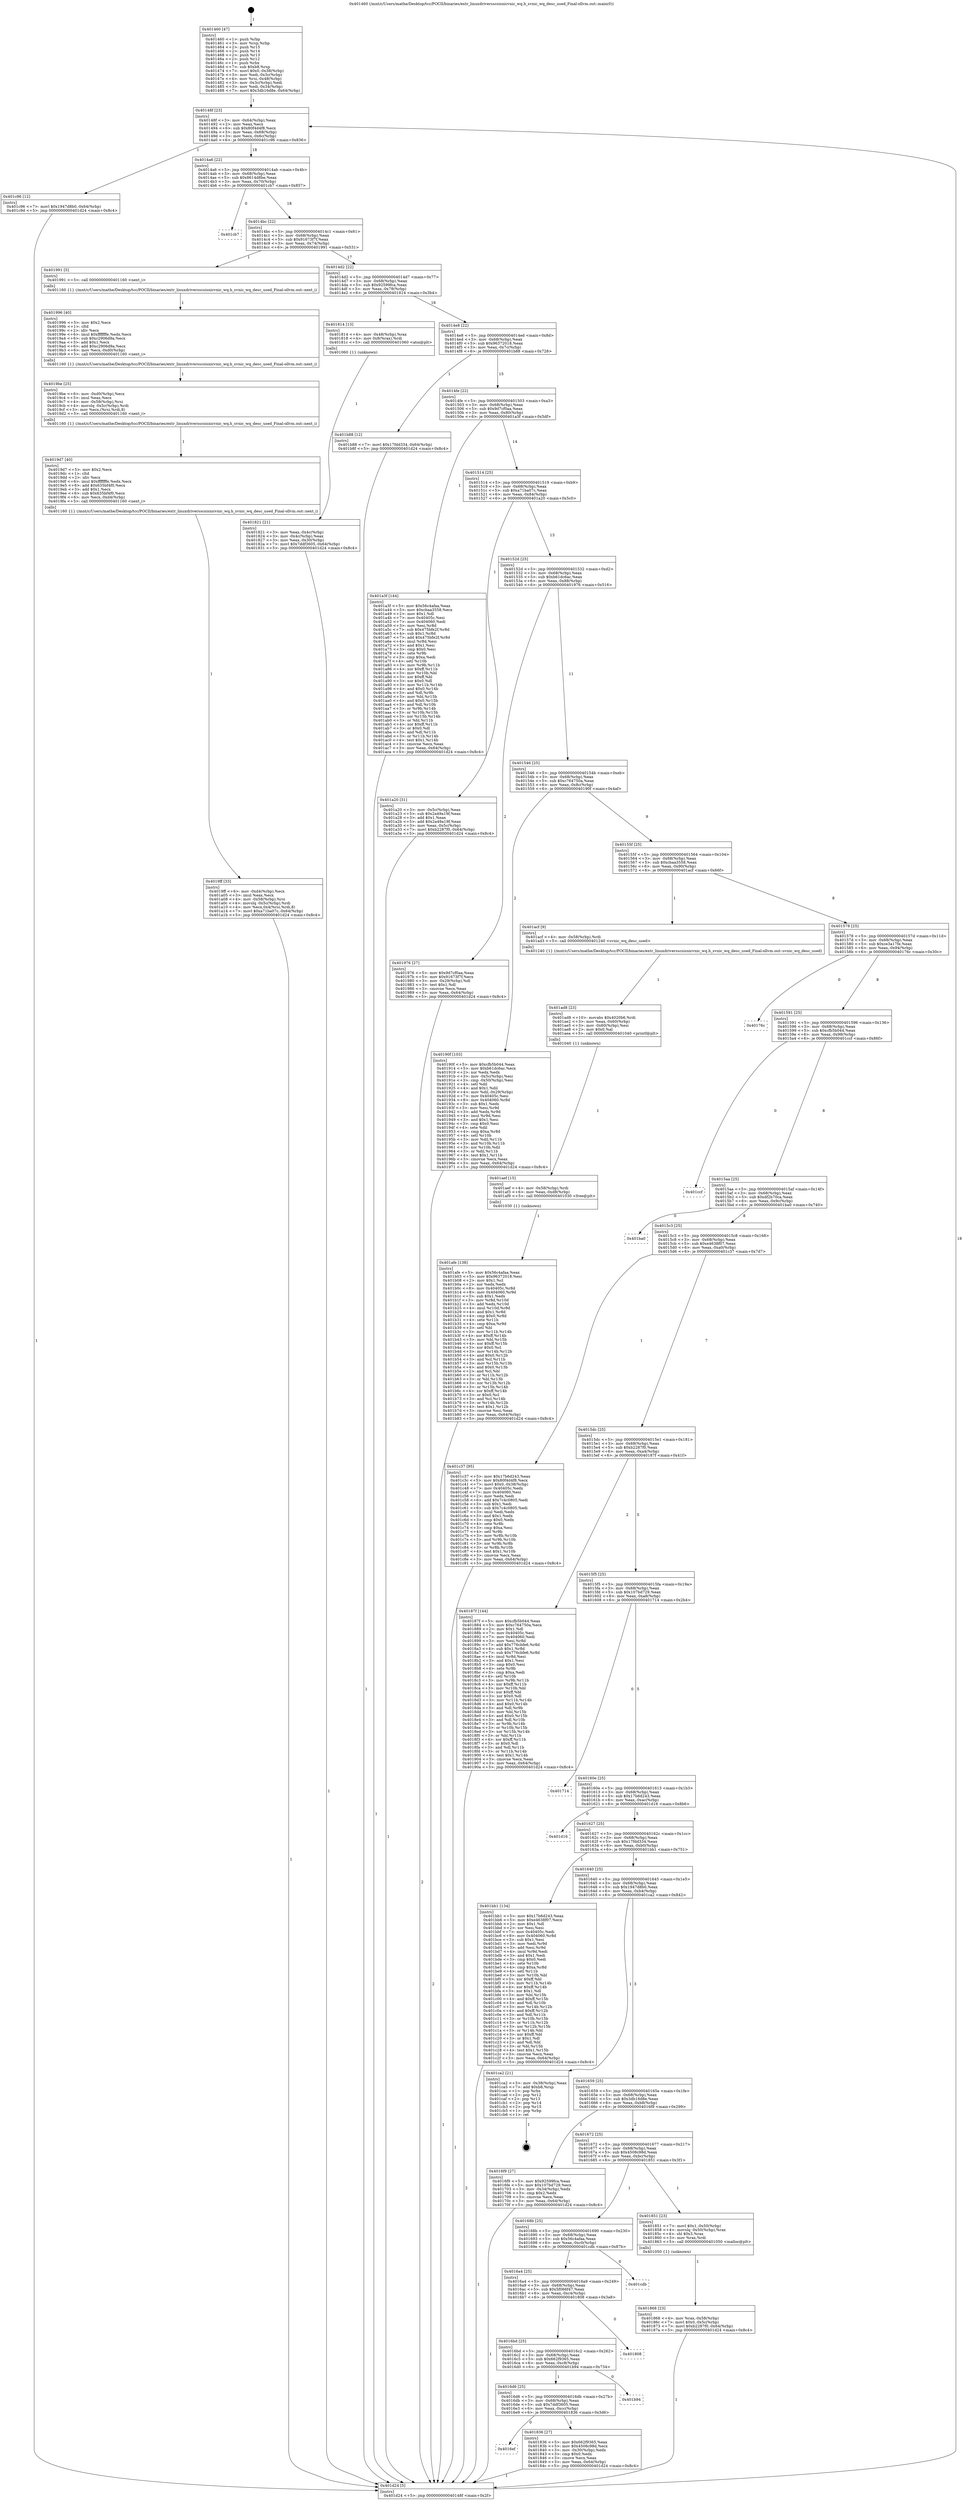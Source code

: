 digraph "0x401460" {
  label = "0x401460 (/mnt/c/Users/mathe/Desktop/tcc/POCII/binaries/extr_linuxdriversscsisnicvnic_wq.h_svnic_wq_desc_used_Final-ollvm.out::main(0))"
  labelloc = "t"
  node[shape=record]

  Entry [label="",width=0.3,height=0.3,shape=circle,fillcolor=black,style=filled]
  "0x40148f" [label="{
     0x40148f [23]\l
     | [instrs]\l
     &nbsp;&nbsp;0x40148f \<+3\>: mov -0x64(%rbp),%eax\l
     &nbsp;&nbsp;0x401492 \<+2\>: mov %eax,%ecx\l
     &nbsp;&nbsp;0x401494 \<+6\>: sub $0x80f4d4f8,%ecx\l
     &nbsp;&nbsp;0x40149a \<+3\>: mov %eax,-0x68(%rbp)\l
     &nbsp;&nbsp;0x40149d \<+3\>: mov %ecx,-0x6c(%rbp)\l
     &nbsp;&nbsp;0x4014a0 \<+6\>: je 0000000000401c96 \<main+0x836\>\l
  }"]
  "0x401c96" [label="{
     0x401c96 [12]\l
     | [instrs]\l
     &nbsp;&nbsp;0x401c96 \<+7\>: movl $0x1947d8b0,-0x64(%rbp)\l
     &nbsp;&nbsp;0x401c9d \<+5\>: jmp 0000000000401d24 \<main+0x8c4\>\l
  }"]
  "0x4014a6" [label="{
     0x4014a6 [22]\l
     | [instrs]\l
     &nbsp;&nbsp;0x4014a6 \<+5\>: jmp 00000000004014ab \<main+0x4b\>\l
     &nbsp;&nbsp;0x4014ab \<+3\>: mov -0x68(%rbp),%eax\l
     &nbsp;&nbsp;0x4014ae \<+5\>: sub $0x8614d8be,%eax\l
     &nbsp;&nbsp;0x4014b3 \<+3\>: mov %eax,-0x70(%rbp)\l
     &nbsp;&nbsp;0x4014b6 \<+6\>: je 0000000000401cb7 \<main+0x857\>\l
  }"]
  Exit [label="",width=0.3,height=0.3,shape=circle,fillcolor=black,style=filled,peripheries=2]
  "0x401cb7" [label="{
     0x401cb7\l
  }", style=dashed]
  "0x4014bc" [label="{
     0x4014bc [22]\l
     | [instrs]\l
     &nbsp;&nbsp;0x4014bc \<+5\>: jmp 00000000004014c1 \<main+0x61\>\l
     &nbsp;&nbsp;0x4014c1 \<+3\>: mov -0x68(%rbp),%eax\l
     &nbsp;&nbsp;0x4014c4 \<+5\>: sub $0x91673f7f,%eax\l
     &nbsp;&nbsp;0x4014c9 \<+3\>: mov %eax,-0x74(%rbp)\l
     &nbsp;&nbsp;0x4014cc \<+6\>: je 0000000000401991 \<main+0x531\>\l
  }"]
  "0x401afe" [label="{
     0x401afe [138]\l
     | [instrs]\l
     &nbsp;&nbsp;0x401afe \<+5\>: mov $0x56c4afaa,%eax\l
     &nbsp;&nbsp;0x401b03 \<+5\>: mov $0x96372018,%esi\l
     &nbsp;&nbsp;0x401b08 \<+2\>: mov $0x1,%cl\l
     &nbsp;&nbsp;0x401b0a \<+2\>: xor %edx,%edx\l
     &nbsp;&nbsp;0x401b0c \<+8\>: mov 0x40405c,%r8d\l
     &nbsp;&nbsp;0x401b14 \<+8\>: mov 0x404060,%r9d\l
     &nbsp;&nbsp;0x401b1c \<+3\>: sub $0x1,%edx\l
     &nbsp;&nbsp;0x401b1f \<+3\>: mov %r8d,%r10d\l
     &nbsp;&nbsp;0x401b22 \<+3\>: add %edx,%r10d\l
     &nbsp;&nbsp;0x401b25 \<+4\>: imul %r10d,%r8d\l
     &nbsp;&nbsp;0x401b29 \<+4\>: and $0x1,%r8d\l
     &nbsp;&nbsp;0x401b2d \<+4\>: cmp $0x0,%r8d\l
     &nbsp;&nbsp;0x401b31 \<+4\>: sete %r11b\l
     &nbsp;&nbsp;0x401b35 \<+4\>: cmp $0xa,%r9d\l
     &nbsp;&nbsp;0x401b39 \<+3\>: setl %bl\l
     &nbsp;&nbsp;0x401b3c \<+3\>: mov %r11b,%r14b\l
     &nbsp;&nbsp;0x401b3f \<+4\>: xor $0xff,%r14b\l
     &nbsp;&nbsp;0x401b43 \<+3\>: mov %bl,%r15b\l
     &nbsp;&nbsp;0x401b46 \<+4\>: xor $0xff,%r15b\l
     &nbsp;&nbsp;0x401b4a \<+3\>: xor $0x0,%cl\l
     &nbsp;&nbsp;0x401b4d \<+3\>: mov %r14b,%r12b\l
     &nbsp;&nbsp;0x401b50 \<+4\>: and $0x0,%r12b\l
     &nbsp;&nbsp;0x401b54 \<+3\>: and %cl,%r11b\l
     &nbsp;&nbsp;0x401b57 \<+3\>: mov %r15b,%r13b\l
     &nbsp;&nbsp;0x401b5a \<+4\>: and $0x0,%r13b\l
     &nbsp;&nbsp;0x401b5e \<+2\>: and %cl,%bl\l
     &nbsp;&nbsp;0x401b60 \<+3\>: or %r11b,%r12b\l
     &nbsp;&nbsp;0x401b63 \<+3\>: or %bl,%r13b\l
     &nbsp;&nbsp;0x401b66 \<+3\>: xor %r13b,%r12b\l
     &nbsp;&nbsp;0x401b69 \<+3\>: or %r15b,%r14b\l
     &nbsp;&nbsp;0x401b6c \<+4\>: xor $0xff,%r14b\l
     &nbsp;&nbsp;0x401b70 \<+3\>: or $0x0,%cl\l
     &nbsp;&nbsp;0x401b73 \<+3\>: and %cl,%r14b\l
     &nbsp;&nbsp;0x401b76 \<+3\>: or %r14b,%r12b\l
     &nbsp;&nbsp;0x401b79 \<+4\>: test $0x1,%r12b\l
     &nbsp;&nbsp;0x401b7d \<+3\>: cmovne %esi,%eax\l
     &nbsp;&nbsp;0x401b80 \<+3\>: mov %eax,-0x64(%rbp)\l
     &nbsp;&nbsp;0x401b83 \<+5\>: jmp 0000000000401d24 \<main+0x8c4\>\l
  }"]
  "0x401991" [label="{
     0x401991 [5]\l
     | [instrs]\l
     &nbsp;&nbsp;0x401991 \<+5\>: call 0000000000401160 \<next_i\>\l
     | [calls]\l
     &nbsp;&nbsp;0x401160 \{1\} (/mnt/c/Users/mathe/Desktop/tcc/POCII/binaries/extr_linuxdriversscsisnicvnic_wq.h_svnic_wq_desc_used_Final-ollvm.out::next_i)\l
  }"]
  "0x4014d2" [label="{
     0x4014d2 [22]\l
     | [instrs]\l
     &nbsp;&nbsp;0x4014d2 \<+5\>: jmp 00000000004014d7 \<main+0x77\>\l
     &nbsp;&nbsp;0x4014d7 \<+3\>: mov -0x68(%rbp),%eax\l
     &nbsp;&nbsp;0x4014da \<+5\>: sub $0x92599fca,%eax\l
     &nbsp;&nbsp;0x4014df \<+3\>: mov %eax,-0x78(%rbp)\l
     &nbsp;&nbsp;0x4014e2 \<+6\>: je 0000000000401814 \<main+0x3b4\>\l
  }"]
  "0x401aef" [label="{
     0x401aef [15]\l
     | [instrs]\l
     &nbsp;&nbsp;0x401aef \<+4\>: mov -0x58(%rbp),%rdi\l
     &nbsp;&nbsp;0x401af3 \<+6\>: mov %eax,-0xd8(%rbp)\l
     &nbsp;&nbsp;0x401af9 \<+5\>: call 0000000000401030 \<free@plt\>\l
     | [calls]\l
     &nbsp;&nbsp;0x401030 \{1\} (unknown)\l
  }"]
  "0x401814" [label="{
     0x401814 [13]\l
     | [instrs]\l
     &nbsp;&nbsp;0x401814 \<+4\>: mov -0x48(%rbp),%rax\l
     &nbsp;&nbsp;0x401818 \<+4\>: mov 0x8(%rax),%rdi\l
     &nbsp;&nbsp;0x40181c \<+5\>: call 0000000000401060 \<atoi@plt\>\l
     | [calls]\l
     &nbsp;&nbsp;0x401060 \{1\} (unknown)\l
  }"]
  "0x4014e8" [label="{
     0x4014e8 [22]\l
     | [instrs]\l
     &nbsp;&nbsp;0x4014e8 \<+5\>: jmp 00000000004014ed \<main+0x8d\>\l
     &nbsp;&nbsp;0x4014ed \<+3\>: mov -0x68(%rbp),%eax\l
     &nbsp;&nbsp;0x4014f0 \<+5\>: sub $0x96372018,%eax\l
     &nbsp;&nbsp;0x4014f5 \<+3\>: mov %eax,-0x7c(%rbp)\l
     &nbsp;&nbsp;0x4014f8 \<+6\>: je 0000000000401b88 \<main+0x728\>\l
  }"]
  "0x401ad8" [label="{
     0x401ad8 [23]\l
     | [instrs]\l
     &nbsp;&nbsp;0x401ad8 \<+10\>: movabs $0x4020b6,%rdi\l
     &nbsp;&nbsp;0x401ae2 \<+3\>: mov %eax,-0x60(%rbp)\l
     &nbsp;&nbsp;0x401ae5 \<+3\>: mov -0x60(%rbp),%esi\l
     &nbsp;&nbsp;0x401ae8 \<+2\>: mov $0x0,%al\l
     &nbsp;&nbsp;0x401aea \<+5\>: call 0000000000401040 \<printf@plt\>\l
     | [calls]\l
     &nbsp;&nbsp;0x401040 \{1\} (unknown)\l
  }"]
  "0x401b88" [label="{
     0x401b88 [12]\l
     | [instrs]\l
     &nbsp;&nbsp;0x401b88 \<+7\>: movl $0x17fdd334,-0x64(%rbp)\l
     &nbsp;&nbsp;0x401b8f \<+5\>: jmp 0000000000401d24 \<main+0x8c4\>\l
  }"]
  "0x4014fe" [label="{
     0x4014fe [22]\l
     | [instrs]\l
     &nbsp;&nbsp;0x4014fe \<+5\>: jmp 0000000000401503 \<main+0xa3\>\l
     &nbsp;&nbsp;0x401503 \<+3\>: mov -0x68(%rbp),%eax\l
     &nbsp;&nbsp;0x401506 \<+5\>: sub $0x9d7cf0aa,%eax\l
     &nbsp;&nbsp;0x40150b \<+3\>: mov %eax,-0x80(%rbp)\l
     &nbsp;&nbsp;0x40150e \<+6\>: je 0000000000401a3f \<main+0x5df\>\l
  }"]
  "0x4019ff" [label="{
     0x4019ff [33]\l
     | [instrs]\l
     &nbsp;&nbsp;0x4019ff \<+6\>: mov -0xd4(%rbp),%ecx\l
     &nbsp;&nbsp;0x401a05 \<+3\>: imul %eax,%ecx\l
     &nbsp;&nbsp;0x401a08 \<+4\>: mov -0x58(%rbp),%rsi\l
     &nbsp;&nbsp;0x401a0c \<+4\>: movslq -0x5c(%rbp),%rdi\l
     &nbsp;&nbsp;0x401a10 \<+4\>: mov %ecx,0x4(%rsi,%rdi,8)\l
     &nbsp;&nbsp;0x401a14 \<+7\>: movl $0xa71ba07c,-0x64(%rbp)\l
     &nbsp;&nbsp;0x401a1b \<+5\>: jmp 0000000000401d24 \<main+0x8c4\>\l
  }"]
  "0x401a3f" [label="{
     0x401a3f [144]\l
     | [instrs]\l
     &nbsp;&nbsp;0x401a3f \<+5\>: mov $0x56c4afaa,%eax\l
     &nbsp;&nbsp;0x401a44 \<+5\>: mov $0xcbaa3558,%ecx\l
     &nbsp;&nbsp;0x401a49 \<+2\>: mov $0x1,%dl\l
     &nbsp;&nbsp;0x401a4b \<+7\>: mov 0x40405c,%esi\l
     &nbsp;&nbsp;0x401a52 \<+7\>: mov 0x404060,%edi\l
     &nbsp;&nbsp;0x401a59 \<+3\>: mov %esi,%r8d\l
     &nbsp;&nbsp;0x401a5c \<+7\>: sub $0x475bfe2f,%r8d\l
     &nbsp;&nbsp;0x401a63 \<+4\>: sub $0x1,%r8d\l
     &nbsp;&nbsp;0x401a67 \<+7\>: add $0x475bfe2f,%r8d\l
     &nbsp;&nbsp;0x401a6e \<+4\>: imul %r8d,%esi\l
     &nbsp;&nbsp;0x401a72 \<+3\>: and $0x1,%esi\l
     &nbsp;&nbsp;0x401a75 \<+3\>: cmp $0x0,%esi\l
     &nbsp;&nbsp;0x401a78 \<+4\>: sete %r9b\l
     &nbsp;&nbsp;0x401a7c \<+3\>: cmp $0xa,%edi\l
     &nbsp;&nbsp;0x401a7f \<+4\>: setl %r10b\l
     &nbsp;&nbsp;0x401a83 \<+3\>: mov %r9b,%r11b\l
     &nbsp;&nbsp;0x401a86 \<+4\>: xor $0xff,%r11b\l
     &nbsp;&nbsp;0x401a8a \<+3\>: mov %r10b,%bl\l
     &nbsp;&nbsp;0x401a8d \<+3\>: xor $0xff,%bl\l
     &nbsp;&nbsp;0x401a90 \<+3\>: xor $0x0,%dl\l
     &nbsp;&nbsp;0x401a93 \<+3\>: mov %r11b,%r14b\l
     &nbsp;&nbsp;0x401a96 \<+4\>: and $0x0,%r14b\l
     &nbsp;&nbsp;0x401a9a \<+3\>: and %dl,%r9b\l
     &nbsp;&nbsp;0x401a9d \<+3\>: mov %bl,%r15b\l
     &nbsp;&nbsp;0x401aa0 \<+4\>: and $0x0,%r15b\l
     &nbsp;&nbsp;0x401aa4 \<+3\>: and %dl,%r10b\l
     &nbsp;&nbsp;0x401aa7 \<+3\>: or %r9b,%r14b\l
     &nbsp;&nbsp;0x401aaa \<+3\>: or %r10b,%r15b\l
     &nbsp;&nbsp;0x401aad \<+3\>: xor %r15b,%r14b\l
     &nbsp;&nbsp;0x401ab0 \<+3\>: or %bl,%r11b\l
     &nbsp;&nbsp;0x401ab3 \<+4\>: xor $0xff,%r11b\l
     &nbsp;&nbsp;0x401ab7 \<+3\>: or $0x0,%dl\l
     &nbsp;&nbsp;0x401aba \<+3\>: and %dl,%r11b\l
     &nbsp;&nbsp;0x401abd \<+3\>: or %r11b,%r14b\l
     &nbsp;&nbsp;0x401ac0 \<+4\>: test $0x1,%r14b\l
     &nbsp;&nbsp;0x401ac4 \<+3\>: cmovne %ecx,%eax\l
     &nbsp;&nbsp;0x401ac7 \<+3\>: mov %eax,-0x64(%rbp)\l
     &nbsp;&nbsp;0x401aca \<+5\>: jmp 0000000000401d24 \<main+0x8c4\>\l
  }"]
  "0x401514" [label="{
     0x401514 [25]\l
     | [instrs]\l
     &nbsp;&nbsp;0x401514 \<+5\>: jmp 0000000000401519 \<main+0xb9\>\l
     &nbsp;&nbsp;0x401519 \<+3\>: mov -0x68(%rbp),%eax\l
     &nbsp;&nbsp;0x40151c \<+5\>: sub $0xa71ba07c,%eax\l
     &nbsp;&nbsp;0x401521 \<+6\>: mov %eax,-0x84(%rbp)\l
     &nbsp;&nbsp;0x401527 \<+6\>: je 0000000000401a20 \<main+0x5c0\>\l
  }"]
  "0x4019d7" [label="{
     0x4019d7 [40]\l
     | [instrs]\l
     &nbsp;&nbsp;0x4019d7 \<+5\>: mov $0x2,%ecx\l
     &nbsp;&nbsp;0x4019dc \<+1\>: cltd\l
     &nbsp;&nbsp;0x4019dd \<+2\>: idiv %ecx\l
     &nbsp;&nbsp;0x4019df \<+6\>: imul $0xfffffffe,%edx,%ecx\l
     &nbsp;&nbsp;0x4019e5 \<+6\>: add $0x635bf4f0,%ecx\l
     &nbsp;&nbsp;0x4019eb \<+3\>: add $0x1,%ecx\l
     &nbsp;&nbsp;0x4019ee \<+6\>: sub $0x635bf4f0,%ecx\l
     &nbsp;&nbsp;0x4019f4 \<+6\>: mov %ecx,-0xd4(%rbp)\l
     &nbsp;&nbsp;0x4019fa \<+5\>: call 0000000000401160 \<next_i\>\l
     | [calls]\l
     &nbsp;&nbsp;0x401160 \{1\} (/mnt/c/Users/mathe/Desktop/tcc/POCII/binaries/extr_linuxdriversscsisnicvnic_wq.h_svnic_wq_desc_used_Final-ollvm.out::next_i)\l
  }"]
  "0x401a20" [label="{
     0x401a20 [31]\l
     | [instrs]\l
     &nbsp;&nbsp;0x401a20 \<+3\>: mov -0x5c(%rbp),%eax\l
     &nbsp;&nbsp;0x401a23 \<+5\>: sub $0x2a49a19f,%eax\l
     &nbsp;&nbsp;0x401a28 \<+3\>: add $0x1,%eax\l
     &nbsp;&nbsp;0x401a2b \<+5\>: add $0x2a49a19f,%eax\l
     &nbsp;&nbsp;0x401a30 \<+3\>: mov %eax,-0x5c(%rbp)\l
     &nbsp;&nbsp;0x401a33 \<+7\>: movl $0xb2287f0,-0x64(%rbp)\l
     &nbsp;&nbsp;0x401a3a \<+5\>: jmp 0000000000401d24 \<main+0x8c4\>\l
  }"]
  "0x40152d" [label="{
     0x40152d [25]\l
     | [instrs]\l
     &nbsp;&nbsp;0x40152d \<+5\>: jmp 0000000000401532 \<main+0xd2\>\l
     &nbsp;&nbsp;0x401532 \<+3\>: mov -0x68(%rbp),%eax\l
     &nbsp;&nbsp;0x401535 \<+5\>: sub $0xb61dc6ac,%eax\l
     &nbsp;&nbsp;0x40153a \<+6\>: mov %eax,-0x88(%rbp)\l
     &nbsp;&nbsp;0x401540 \<+6\>: je 0000000000401976 \<main+0x516\>\l
  }"]
  "0x4019be" [label="{
     0x4019be [25]\l
     | [instrs]\l
     &nbsp;&nbsp;0x4019be \<+6\>: mov -0xd0(%rbp),%ecx\l
     &nbsp;&nbsp;0x4019c4 \<+3\>: imul %eax,%ecx\l
     &nbsp;&nbsp;0x4019c7 \<+4\>: mov -0x58(%rbp),%rsi\l
     &nbsp;&nbsp;0x4019cb \<+4\>: movslq -0x5c(%rbp),%rdi\l
     &nbsp;&nbsp;0x4019cf \<+3\>: mov %ecx,(%rsi,%rdi,8)\l
     &nbsp;&nbsp;0x4019d2 \<+5\>: call 0000000000401160 \<next_i\>\l
     | [calls]\l
     &nbsp;&nbsp;0x401160 \{1\} (/mnt/c/Users/mathe/Desktop/tcc/POCII/binaries/extr_linuxdriversscsisnicvnic_wq.h_svnic_wq_desc_used_Final-ollvm.out::next_i)\l
  }"]
  "0x401976" [label="{
     0x401976 [27]\l
     | [instrs]\l
     &nbsp;&nbsp;0x401976 \<+5\>: mov $0x9d7cf0aa,%eax\l
     &nbsp;&nbsp;0x40197b \<+5\>: mov $0x91673f7f,%ecx\l
     &nbsp;&nbsp;0x401980 \<+3\>: mov -0x29(%rbp),%dl\l
     &nbsp;&nbsp;0x401983 \<+3\>: test $0x1,%dl\l
     &nbsp;&nbsp;0x401986 \<+3\>: cmovne %ecx,%eax\l
     &nbsp;&nbsp;0x401989 \<+3\>: mov %eax,-0x64(%rbp)\l
     &nbsp;&nbsp;0x40198c \<+5\>: jmp 0000000000401d24 \<main+0x8c4\>\l
  }"]
  "0x401546" [label="{
     0x401546 [25]\l
     | [instrs]\l
     &nbsp;&nbsp;0x401546 \<+5\>: jmp 000000000040154b \<main+0xeb\>\l
     &nbsp;&nbsp;0x40154b \<+3\>: mov -0x68(%rbp),%eax\l
     &nbsp;&nbsp;0x40154e \<+5\>: sub $0xc764750a,%eax\l
     &nbsp;&nbsp;0x401553 \<+6\>: mov %eax,-0x8c(%rbp)\l
     &nbsp;&nbsp;0x401559 \<+6\>: je 000000000040190f \<main+0x4af\>\l
  }"]
  "0x401996" [label="{
     0x401996 [40]\l
     | [instrs]\l
     &nbsp;&nbsp;0x401996 \<+5\>: mov $0x2,%ecx\l
     &nbsp;&nbsp;0x40199b \<+1\>: cltd\l
     &nbsp;&nbsp;0x40199c \<+2\>: idiv %ecx\l
     &nbsp;&nbsp;0x40199e \<+6\>: imul $0xfffffffe,%edx,%ecx\l
     &nbsp;&nbsp;0x4019a4 \<+6\>: sub $0xc2906d9a,%ecx\l
     &nbsp;&nbsp;0x4019aa \<+3\>: add $0x1,%ecx\l
     &nbsp;&nbsp;0x4019ad \<+6\>: add $0xc2906d9a,%ecx\l
     &nbsp;&nbsp;0x4019b3 \<+6\>: mov %ecx,-0xd0(%rbp)\l
     &nbsp;&nbsp;0x4019b9 \<+5\>: call 0000000000401160 \<next_i\>\l
     | [calls]\l
     &nbsp;&nbsp;0x401160 \{1\} (/mnt/c/Users/mathe/Desktop/tcc/POCII/binaries/extr_linuxdriversscsisnicvnic_wq.h_svnic_wq_desc_used_Final-ollvm.out::next_i)\l
  }"]
  "0x40190f" [label="{
     0x40190f [103]\l
     | [instrs]\l
     &nbsp;&nbsp;0x40190f \<+5\>: mov $0xcfb5b044,%eax\l
     &nbsp;&nbsp;0x401914 \<+5\>: mov $0xb61dc6ac,%ecx\l
     &nbsp;&nbsp;0x401919 \<+2\>: xor %edx,%edx\l
     &nbsp;&nbsp;0x40191b \<+3\>: mov -0x5c(%rbp),%esi\l
     &nbsp;&nbsp;0x40191e \<+3\>: cmp -0x50(%rbp),%esi\l
     &nbsp;&nbsp;0x401921 \<+4\>: setl %dil\l
     &nbsp;&nbsp;0x401925 \<+4\>: and $0x1,%dil\l
     &nbsp;&nbsp;0x401929 \<+4\>: mov %dil,-0x29(%rbp)\l
     &nbsp;&nbsp;0x40192d \<+7\>: mov 0x40405c,%esi\l
     &nbsp;&nbsp;0x401934 \<+8\>: mov 0x404060,%r8d\l
     &nbsp;&nbsp;0x40193c \<+3\>: sub $0x1,%edx\l
     &nbsp;&nbsp;0x40193f \<+3\>: mov %esi,%r9d\l
     &nbsp;&nbsp;0x401942 \<+3\>: add %edx,%r9d\l
     &nbsp;&nbsp;0x401945 \<+4\>: imul %r9d,%esi\l
     &nbsp;&nbsp;0x401949 \<+3\>: and $0x1,%esi\l
     &nbsp;&nbsp;0x40194c \<+3\>: cmp $0x0,%esi\l
     &nbsp;&nbsp;0x40194f \<+4\>: sete %dil\l
     &nbsp;&nbsp;0x401953 \<+4\>: cmp $0xa,%r8d\l
     &nbsp;&nbsp;0x401957 \<+4\>: setl %r10b\l
     &nbsp;&nbsp;0x40195b \<+3\>: mov %dil,%r11b\l
     &nbsp;&nbsp;0x40195e \<+3\>: and %r10b,%r11b\l
     &nbsp;&nbsp;0x401961 \<+3\>: xor %r10b,%dil\l
     &nbsp;&nbsp;0x401964 \<+3\>: or %dil,%r11b\l
     &nbsp;&nbsp;0x401967 \<+4\>: test $0x1,%r11b\l
     &nbsp;&nbsp;0x40196b \<+3\>: cmovne %ecx,%eax\l
     &nbsp;&nbsp;0x40196e \<+3\>: mov %eax,-0x64(%rbp)\l
     &nbsp;&nbsp;0x401971 \<+5\>: jmp 0000000000401d24 \<main+0x8c4\>\l
  }"]
  "0x40155f" [label="{
     0x40155f [25]\l
     | [instrs]\l
     &nbsp;&nbsp;0x40155f \<+5\>: jmp 0000000000401564 \<main+0x104\>\l
     &nbsp;&nbsp;0x401564 \<+3\>: mov -0x68(%rbp),%eax\l
     &nbsp;&nbsp;0x401567 \<+5\>: sub $0xcbaa3558,%eax\l
     &nbsp;&nbsp;0x40156c \<+6\>: mov %eax,-0x90(%rbp)\l
     &nbsp;&nbsp;0x401572 \<+6\>: je 0000000000401acf \<main+0x66f\>\l
  }"]
  "0x401868" [label="{
     0x401868 [23]\l
     | [instrs]\l
     &nbsp;&nbsp;0x401868 \<+4\>: mov %rax,-0x58(%rbp)\l
     &nbsp;&nbsp;0x40186c \<+7\>: movl $0x0,-0x5c(%rbp)\l
     &nbsp;&nbsp;0x401873 \<+7\>: movl $0xb2287f0,-0x64(%rbp)\l
     &nbsp;&nbsp;0x40187a \<+5\>: jmp 0000000000401d24 \<main+0x8c4\>\l
  }"]
  "0x401acf" [label="{
     0x401acf [9]\l
     | [instrs]\l
     &nbsp;&nbsp;0x401acf \<+4\>: mov -0x58(%rbp),%rdi\l
     &nbsp;&nbsp;0x401ad3 \<+5\>: call 0000000000401240 \<svnic_wq_desc_used\>\l
     | [calls]\l
     &nbsp;&nbsp;0x401240 \{1\} (/mnt/c/Users/mathe/Desktop/tcc/POCII/binaries/extr_linuxdriversscsisnicvnic_wq.h_svnic_wq_desc_used_Final-ollvm.out::svnic_wq_desc_used)\l
  }"]
  "0x401578" [label="{
     0x401578 [25]\l
     | [instrs]\l
     &nbsp;&nbsp;0x401578 \<+5\>: jmp 000000000040157d \<main+0x11d\>\l
     &nbsp;&nbsp;0x40157d \<+3\>: mov -0x68(%rbp),%eax\l
     &nbsp;&nbsp;0x401580 \<+5\>: sub $0xce3a17fe,%eax\l
     &nbsp;&nbsp;0x401585 \<+6\>: mov %eax,-0x94(%rbp)\l
     &nbsp;&nbsp;0x40158b \<+6\>: je 000000000040176c \<main+0x30c\>\l
  }"]
  "0x4016ef" [label="{
     0x4016ef\l
  }", style=dashed]
  "0x40176c" [label="{
     0x40176c\l
  }", style=dashed]
  "0x401591" [label="{
     0x401591 [25]\l
     | [instrs]\l
     &nbsp;&nbsp;0x401591 \<+5\>: jmp 0000000000401596 \<main+0x136\>\l
     &nbsp;&nbsp;0x401596 \<+3\>: mov -0x68(%rbp),%eax\l
     &nbsp;&nbsp;0x401599 \<+5\>: sub $0xcfb5b044,%eax\l
     &nbsp;&nbsp;0x40159e \<+6\>: mov %eax,-0x98(%rbp)\l
     &nbsp;&nbsp;0x4015a4 \<+6\>: je 0000000000401ccf \<main+0x86f\>\l
  }"]
  "0x401836" [label="{
     0x401836 [27]\l
     | [instrs]\l
     &nbsp;&nbsp;0x401836 \<+5\>: mov $0x662f9365,%eax\l
     &nbsp;&nbsp;0x40183b \<+5\>: mov $0x4508c98d,%ecx\l
     &nbsp;&nbsp;0x401840 \<+3\>: mov -0x30(%rbp),%edx\l
     &nbsp;&nbsp;0x401843 \<+3\>: cmp $0x0,%edx\l
     &nbsp;&nbsp;0x401846 \<+3\>: cmove %ecx,%eax\l
     &nbsp;&nbsp;0x401849 \<+3\>: mov %eax,-0x64(%rbp)\l
     &nbsp;&nbsp;0x40184c \<+5\>: jmp 0000000000401d24 \<main+0x8c4\>\l
  }"]
  "0x401ccf" [label="{
     0x401ccf\l
  }", style=dashed]
  "0x4015aa" [label="{
     0x4015aa [25]\l
     | [instrs]\l
     &nbsp;&nbsp;0x4015aa \<+5\>: jmp 00000000004015af \<main+0x14f\>\l
     &nbsp;&nbsp;0x4015af \<+3\>: mov -0x68(%rbp),%eax\l
     &nbsp;&nbsp;0x4015b2 \<+5\>: sub $0xdf2b70ca,%eax\l
     &nbsp;&nbsp;0x4015b7 \<+6\>: mov %eax,-0x9c(%rbp)\l
     &nbsp;&nbsp;0x4015bd \<+6\>: je 0000000000401ba0 \<main+0x740\>\l
  }"]
  "0x4016d6" [label="{
     0x4016d6 [25]\l
     | [instrs]\l
     &nbsp;&nbsp;0x4016d6 \<+5\>: jmp 00000000004016db \<main+0x27b\>\l
     &nbsp;&nbsp;0x4016db \<+3\>: mov -0x68(%rbp),%eax\l
     &nbsp;&nbsp;0x4016de \<+5\>: sub $0x7ddf3605,%eax\l
     &nbsp;&nbsp;0x4016e3 \<+6\>: mov %eax,-0xcc(%rbp)\l
     &nbsp;&nbsp;0x4016e9 \<+6\>: je 0000000000401836 \<main+0x3d6\>\l
  }"]
  "0x401ba0" [label="{
     0x401ba0\l
  }", style=dashed]
  "0x4015c3" [label="{
     0x4015c3 [25]\l
     | [instrs]\l
     &nbsp;&nbsp;0x4015c3 \<+5\>: jmp 00000000004015c8 \<main+0x168\>\l
     &nbsp;&nbsp;0x4015c8 \<+3\>: mov -0x68(%rbp),%eax\l
     &nbsp;&nbsp;0x4015cb \<+5\>: sub $0xe4638f07,%eax\l
     &nbsp;&nbsp;0x4015d0 \<+6\>: mov %eax,-0xa0(%rbp)\l
     &nbsp;&nbsp;0x4015d6 \<+6\>: je 0000000000401c37 \<main+0x7d7\>\l
  }"]
  "0x401b94" [label="{
     0x401b94\l
  }", style=dashed]
  "0x401c37" [label="{
     0x401c37 [95]\l
     | [instrs]\l
     &nbsp;&nbsp;0x401c37 \<+5\>: mov $0x17b6d243,%eax\l
     &nbsp;&nbsp;0x401c3c \<+5\>: mov $0x80f4d4f8,%ecx\l
     &nbsp;&nbsp;0x401c41 \<+7\>: movl $0x0,-0x38(%rbp)\l
     &nbsp;&nbsp;0x401c48 \<+7\>: mov 0x40405c,%edx\l
     &nbsp;&nbsp;0x401c4f \<+7\>: mov 0x404060,%esi\l
     &nbsp;&nbsp;0x401c56 \<+2\>: mov %edx,%edi\l
     &nbsp;&nbsp;0x401c58 \<+6\>: add $0x7c4c0805,%edi\l
     &nbsp;&nbsp;0x401c5e \<+3\>: sub $0x1,%edi\l
     &nbsp;&nbsp;0x401c61 \<+6\>: sub $0x7c4c0805,%edi\l
     &nbsp;&nbsp;0x401c67 \<+3\>: imul %edi,%edx\l
     &nbsp;&nbsp;0x401c6a \<+3\>: and $0x1,%edx\l
     &nbsp;&nbsp;0x401c6d \<+3\>: cmp $0x0,%edx\l
     &nbsp;&nbsp;0x401c70 \<+4\>: sete %r8b\l
     &nbsp;&nbsp;0x401c74 \<+3\>: cmp $0xa,%esi\l
     &nbsp;&nbsp;0x401c77 \<+4\>: setl %r9b\l
     &nbsp;&nbsp;0x401c7b \<+3\>: mov %r8b,%r10b\l
     &nbsp;&nbsp;0x401c7e \<+3\>: and %r9b,%r10b\l
     &nbsp;&nbsp;0x401c81 \<+3\>: xor %r9b,%r8b\l
     &nbsp;&nbsp;0x401c84 \<+3\>: or %r8b,%r10b\l
     &nbsp;&nbsp;0x401c87 \<+4\>: test $0x1,%r10b\l
     &nbsp;&nbsp;0x401c8b \<+3\>: cmovne %ecx,%eax\l
     &nbsp;&nbsp;0x401c8e \<+3\>: mov %eax,-0x64(%rbp)\l
     &nbsp;&nbsp;0x401c91 \<+5\>: jmp 0000000000401d24 \<main+0x8c4\>\l
  }"]
  "0x4015dc" [label="{
     0x4015dc [25]\l
     | [instrs]\l
     &nbsp;&nbsp;0x4015dc \<+5\>: jmp 00000000004015e1 \<main+0x181\>\l
     &nbsp;&nbsp;0x4015e1 \<+3\>: mov -0x68(%rbp),%eax\l
     &nbsp;&nbsp;0x4015e4 \<+5\>: sub $0xb2287f0,%eax\l
     &nbsp;&nbsp;0x4015e9 \<+6\>: mov %eax,-0xa4(%rbp)\l
     &nbsp;&nbsp;0x4015ef \<+6\>: je 000000000040187f \<main+0x41f\>\l
  }"]
  "0x4016bd" [label="{
     0x4016bd [25]\l
     | [instrs]\l
     &nbsp;&nbsp;0x4016bd \<+5\>: jmp 00000000004016c2 \<main+0x262\>\l
     &nbsp;&nbsp;0x4016c2 \<+3\>: mov -0x68(%rbp),%eax\l
     &nbsp;&nbsp;0x4016c5 \<+5\>: sub $0x662f9365,%eax\l
     &nbsp;&nbsp;0x4016ca \<+6\>: mov %eax,-0xc8(%rbp)\l
     &nbsp;&nbsp;0x4016d0 \<+6\>: je 0000000000401b94 \<main+0x734\>\l
  }"]
  "0x40187f" [label="{
     0x40187f [144]\l
     | [instrs]\l
     &nbsp;&nbsp;0x40187f \<+5\>: mov $0xcfb5b044,%eax\l
     &nbsp;&nbsp;0x401884 \<+5\>: mov $0xc764750a,%ecx\l
     &nbsp;&nbsp;0x401889 \<+2\>: mov $0x1,%dl\l
     &nbsp;&nbsp;0x40188b \<+7\>: mov 0x40405c,%esi\l
     &nbsp;&nbsp;0x401892 \<+7\>: mov 0x404060,%edi\l
     &nbsp;&nbsp;0x401899 \<+3\>: mov %esi,%r8d\l
     &nbsp;&nbsp;0x40189c \<+7\>: add $0x776cbfe6,%r8d\l
     &nbsp;&nbsp;0x4018a3 \<+4\>: sub $0x1,%r8d\l
     &nbsp;&nbsp;0x4018a7 \<+7\>: sub $0x776cbfe6,%r8d\l
     &nbsp;&nbsp;0x4018ae \<+4\>: imul %r8d,%esi\l
     &nbsp;&nbsp;0x4018b2 \<+3\>: and $0x1,%esi\l
     &nbsp;&nbsp;0x4018b5 \<+3\>: cmp $0x0,%esi\l
     &nbsp;&nbsp;0x4018b8 \<+4\>: sete %r9b\l
     &nbsp;&nbsp;0x4018bc \<+3\>: cmp $0xa,%edi\l
     &nbsp;&nbsp;0x4018bf \<+4\>: setl %r10b\l
     &nbsp;&nbsp;0x4018c3 \<+3\>: mov %r9b,%r11b\l
     &nbsp;&nbsp;0x4018c6 \<+4\>: xor $0xff,%r11b\l
     &nbsp;&nbsp;0x4018ca \<+3\>: mov %r10b,%bl\l
     &nbsp;&nbsp;0x4018cd \<+3\>: xor $0xff,%bl\l
     &nbsp;&nbsp;0x4018d0 \<+3\>: xor $0x0,%dl\l
     &nbsp;&nbsp;0x4018d3 \<+3\>: mov %r11b,%r14b\l
     &nbsp;&nbsp;0x4018d6 \<+4\>: and $0x0,%r14b\l
     &nbsp;&nbsp;0x4018da \<+3\>: and %dl,%r9b\l
     &nbsp;&nbsp;0x4018dd \<+3\>: mov %bl,%r15b\l
     &nbsp;&nbsp;0x4018e0 \<+4\>: and $0x0,%r15b\l
     &nbsp;&nbsp;0x4018e4 \<+3\>: and %dl,%r10b\l
     &nbsp;&nbsp;0x4018e7 \<+3\>: or %r9b,%r14b\l
     &nbsp;&nbsp;0x4018ea \<+3\>: or %r10b,%r15b\l
     &nbsp;&nbsp;0x4018ed \<+3\>: xor %r15b,%r14b\l
     &nbsp;&nbsp;0x4018f0 \<+3\>: or %bl,%r11b\l
     &nbsp;&nbsp;0x4018f3 \<+4\>: xor $0xff,%r11b\l
     &nbsp;&nbsp;0x4018f7 \<+3\>: or $0x0,%dl\l
     &nbsp;&nbsp;0x4018fa \<+3\>: and %dl,%r11b\l
     &nbsp;&nbsp;0x4018fd \<+3\>: or %r11b,%r14b\l
     &nbsp;&nbsp;0x401900 \<+4\>: test $0x1,%r14b\l
     &nbsp;&nbsp;0x401904 \<+3\>: cmovne %ecx,%eax\l
     &nbsp;&nbsp;0x401907 \<+3\>: mov %eax,-0x64(%rbp)\l
     &nbsp;&nbsp;0x40190a \<+5\>: jmp 0000000000401d24 \<main+0x8c4\>\l
  }"]
  "0x4015f5" [label="{
     0x4015f5 [25]\l
     | [instrs]\l
     &nbsp;&nbsp;0x4015f5 \<+5\>: jmp 00000000004015fa \<main+0x19a\>\l
     &nbsp;&nbsp;0x4015fa \<+3\>: mov -0x68(%rbp),%eax\l
     &nbsp;&nbsp;0x4015fd \<+5\>: sub $0x107bd729,%eax\l
     &nbsp;&nbsp;0x401602 \<+6\>: mov %eax,-0xa8(%rbp)\l
     &nbsp;&nbsp;0x401608 \<+6\>: je 0000000000401714 \<main+0x2b4\>\l
  }"]
  "0x401808" [label="{
     0x401808\l
  }", style=dashed]
  "0x401714" [label="{
     0x401714\l
  }", style=dashed]
  "0x40160e" [label="{
     0x40160e [25]\l
     | [instrs]\l
     &nbsp;&nbsp;0x40160e \<+5\>: jmp 0000000000401613 \<main+0x1b3\>\l
     &nbsp;&nbsp;0x401613 \<+3\>: mov -0x68(%rbp),%eax\l
     &nbsp;&nbsp;0x401616 \<+5\>: sub $0x17b6d243,%eax\l
     &nbsp;&nbsp;0x40161b \<+6\>: mov %eax,-0xac(%rbp)\l
     &nbsp;&nbsp;0x401621 \<+6\>: je 0000000000401d16 \<main+0x8b6\>\l
  }"]
  "0x4016a4" [label="{
     0x4016a4 [25]\l
     | [instrs]\l
     &nbsp;&nbsp;0x4016a4 \<+5\>: jmp 00000000004016a9 \<main+0x249\>\l
     &nbsp;&nbsp;0x4016a9 \<+3\>: mov -0x68(%rbp),%eax\l
     &nbsp;&nbsp;0x4016ac \<+5\>: sub $0x5f066f47,%eax\l
     &nbsp;&nbsp;0x4016b1 \<+6\>: mov %eax,-0xc4(%rbp)\l
     &nbsp;&nbsp;0x4016b7 \<+6\>: je 0000000000401808 \<main+0x3a8\>\l
  }"]
  "0x401d16" [label="{
     0x401d16\l
  }", style=dashed]
  "0x401627" [label="{
     0x401627 [25]\l
     | [instrs]\l
     &nbsp;&nbsp;0x401627 \<+5\>: jmp 000000000040162c \<main+0x1cc\>\l
     &nbsp;&nbsp;0x40162c \<+3\>: mov -0x68(%rbp),%eax\l
     &nbsp;&nbsp;0x40162f \<+5\>: sub $0x17fdd334,%eax\l
     &nbsp;&nbsp;0x401634 \<+6\>: mov %eax,-0xb0(%rbp)\l
     &nbsp;&nbsp;0x40163a \<+6\>: je 0000000000401bb1 \<main+0x751\>\l
  }"]
  "0x401cdb" [label="{
     0x401cdb\l
  }", style=dashed]
  "0x401bb1" [label="{
     0x401bb1 [134]\l
     | [instrs]\l
     &nbsp;&nbsp;0x401bb1 \<+5\>: mov $0x17b6d243,%eax\l
     &nbsp;&nbsp;0x401bb6 \<+5\>: mov $0xe4638f07,%ecx\l
     &nbsp;&nbsp;0x401bbb \<+2\>: mov $0x1,%dl\l
     &nbsp;&nbsp;0x401bbd \<+2\>: xor %esi,%esi\l
     &nbsp;&nbsp;0x401bbf \<+7\>: mov 0x40405c,%edi\l
     &nbsp;&nbsp;0x401bc6 \<+8\>: mov 0x404060,%r8d\l
     &nbsp;&nbsp;0x401bce \<+3\>: sub $0x1,%esi\l
     &nbsp;&nbsp;0x401bd1 \<+3\>: mov %edi,%r9d\l
     &nbsp;&nbsp;0x401bd4 \<+3\>: add %esi,%r9d\l
     &nbsp;&nbsp;0x401bd7 \<+4\>: imul %r9d,%edi\l
     &nbsp;&nbsp;0x401bdb \<+3\>: and $0x1,%edi\l
     &nbsp;&nbsp;0x401bde \<+3\>: cmp $0x0,%edi\l
     &nbsp;&nbsp;0x401be1 \<+4\>: sete %r10b\l
     &nbsp;&nbsp;0x401be5 \<+4\>: cmp $0xa,%r8d\l
     &nbsp;&nbsp;0x401be9 \<+4\>: setl %r11b\l
     &nbsp;&nbsp;0x401bed \<+3\>: mov %r10b,%bl\l
     &nbsp;&nbsp;0x401bf0 \<+3\>: xor $0xff,%bl\l
     &nbsp;&nbsp;0x401bf3 \<+3\>: mov %r11b,%r14b\l
     &nbsp;&nbsp;0x401bf6 \<+4\>: xor $0xff,%r14b\l
     &nbsp;&nbsp;0x401bfa \<+3\>: xor $0x1,%dl\l
     &nbsp;&nbsp;0x401bfd \<+3\>: mov %bl,%r15b\l
     &nbsp;&nbsp;0x401c00 \<+4\>: and $0xff,%r15b\l
     &nbsp;&nbsp;0x401c04 \<+3\>: and %dl,%r10b\l
     &nbsp;&nbsp;0x401c07 \<+3\>: mov %r14b,%r12b\l
     &nbsp;&nbsp;0x401c0a \<+4\>: and $0xff,%r12b\l
     &nbsp;&nbsp;0x401c0e \<+3\>: and %dl,%r11b\l
     &nbsp;&nbsp;0x401c11 \<+3\>: or %r10b,%r15b\l
     &nbsp;&nbsp;0x401c14 \<+3\>: or %r11b,%r12b\l
     &nbsp;&nbsp;0x401c17 \<+3\>: xor %r12b,%r15b\l
     &nbsp;&nbsp;0x401c1a \<+3\>: or %r14b,%bl\l
     &nbsp;&nbsp;0x401c1d \<+3\>: xor $0xff,%bl\l
     &nbsp;&nbsp;0x401c20 \<+3\>: or $0x1,%dl\l
     &nbsp;&nbsp;0x401c23 \<+2\>: and %dl,%bl\l
     &nbsp;&nbsp;0x401c25 \<+3\>: or %bl,%r15b\l
     &nbsp;&nbsp;0x401c28 \<+4\>: test $0x1,%r15b\l
     &nbsp;&nbsp;0x401c2c \<+3\>: cmovne %ecx,%eax\l
     &nbsp;&nbsp;0x401c2f \<+3\>: mov %eax,-0x64(%rbp)\l
     &nbsp;&nbsp;0x401c32 \<+5\>: jmp 0000000000401d24 \<main+0x8c4\>\l
  }"]
  "0x401640" [label="{
     0x401640 [25]\l
     | [instrs]\l
     &nbsp;&nbsp;0x401640 \<+5\>: jmp 0000000000401645 \<main+0x1e5\>\l
     &nbsp;&nbsp;0x401645 \<+3\>: mov -0x68(%rbp),%eax\l
     &nbsp;&nbsp;0x401648 \<+5\>: sub $0x1947d8b0,%eax\l
     &nbsp;&nbsp;0x40164d \<+6\>: mov %eax,-0xb4(%rbp)\l
     &nbsp;&nbsp;0x401653 \<+6\>: je 0000000000401ca2 \<main+0x842\>\l
  }"]
  "0x40168b" [label="{
     0x40168b [25]\l
     | [instrs]\l
     &nbsp;&nbsp;0x40168b \<+5\>: jmp 0000000000401690 \<main+0x230\>\l
     &nbsp;&nbsp;0x401690 \<+3\>: mov -0x68(%rbp),%eax\l
     &nbsp;&nbsp;0x401693 \<+5\>: sub $0x56c4afaa,%eax\l
     &nbsp;&nbsp;0x401698 \<+6\>: mov %eax,-0xc0(%rbp)\l
     &nbsp;&nbsp;0x40169e \<+6\>: je 0000000000401cdb \<main+0x87b\>\l
  }"]
  "0x401ca2" [label="{
     0x401ca2 [21]\l
     | [instrs]\l
     &nbsp;&nbsp;0x401ca2 \<+3\>: mov -0x38(%rbp),%eax\l
     &nbsp;&nbsp;0x401ca5 \<+7\>: add $0xb8,%rsp\l
     &nbsp;&nbsp;0x401cac \<+1\>: pop %rbx\l
     &nbsp;&nbsp;0x401cad \<+2\>: pop %r12\l
     &nbsp;&nbsp;0x401caf \<+2\>: pop %r13\l
     &nbsp;&nbsp;0x401cb1 \<+2\>: pop %r14\l
     &nbsp;&nbsp;0x401cb3 \<+2\>: pop %r15\l
     &nbsp;&nbsp;0x401cb5 \<+1\>: pop %rbp\l
     &nbsp;&nbsp;0x401cb6 \<+1\>: ret\l
  }"]
  "0x401659" [label="{
     0x401659 [25]\l
     | [instrs]\l
     &nbsp;&nbsp;0x401659 \<+5\>: jmp 000000000040165e \<main+0x1fe\>\l
     &nbsp;&nbsp;0x40165e \<+3\>: mov -0x68(%rbp),%eax\l
     &nbsp;&nbsp;0x401661 \<+5\>: sub $0x3db16d8e,%eax\l
     &nbsp;&nbsp;0x401666 \<+6\>: mov %eax,-0xb8(%rbp)\l
     &nbsp;&nbsp;0x40166c \<+6\>: je 00000000004016f9 \<main+0x299\>\l
  }"]
  "0x401851" [label="{
     0x401851 [23]\l
     | [instrs]\l
     &nbsp;&nbsp;0x401851 \<+7\>: movl $0x1,-0x50(%rbp)\l
     &nbsp;&nbsp;0x401858 \<+4\>: movslq -0x50(%rbp),%rax\l
     &nbsp;&nbsp;0x40185c \<+4\>: shl $0x3,%rax\l
     &nbsp;&nbsp;0x401860 \<+3\>: mov %rax,%rdi\l
     &nbsp;&nbsp;0x401863 \<+5\>: call 0000000000401050 \<malloc@plt\>\l
     | [calls]\l
     &nbsp;&nbsp;0x401050 \{1\} (unknown)\l
  }"]
  "0x4016f9" [label="{
     0x4016f9 [27]\l
     | [instrs]\l
     &nbsp;&nbsp;0x4016f9 \<+5\>: mov $0x92599fca,%eax\l
     &nbsp;&nbsp;0x4016fe \<+5\>: mov $0x107bd729,%ecx\l
     &nbsp;&nbsp;0x401703 \<+3\>: mov -0x34(%rbp),%edx\l
     &nbsp;&nbsp;0x401706 \<+3\>: cmp $0x2,%edx\l
     &nbsp;&nbsp;0x401709 \<+3\>: cmovne %ecx,%eax\l
     &nbsp;&nbsp;0x40170c \<+3\>: mov %eax,-0x64(%rbp)\l
     &nbsp;&nbsp;0x40170f \<+5\>: jmp 0000000000401d24 \<main+0x8c4\>\l
  }"]
  "0x401672" [label="{
     0x401672 [25]\l
     | [instrs]\l
     &nbsp;&nbsp;0x401672 \<+5\>: jmp 0000000000401677 \<main+0x217\>\l
     &nbsp;&nbsp;0x401677 \<+3\>: mov -0x68(%rbp),%eax\l
     &nbsp;&nbsp;0x40167a \<+5\>: sub $0x4508c98d,%eax\l
     &nbsp;&nbsp;0x40167f \<+6\>: mov %eax,-0xbc(%rbp)\l
     &nbsp;&nbsp;0x401685 \<+6\>: je 0000000000401851 \<main+0x3f1\>\l
  }"]
  "0x401d24" [label="{
     0x401d24 [5]\l
     | [instrs]\l
     &nbsp;&nbsp;0x401d24 \<+5\>: jmp 000000000040148f \<main+0x2f\>\l
  }"]
  "0x401460" [label="{
     0x401460 [47]\l
     | [instrs]\l
     &nbsp;&nbsp;0x401460 \<+1\>: push %rbp\l
     &nbsp;&nbsp;0x401461 \<+3\>: mov %rsp,%rbp\l
     &nbsp;&nbsp;0x401464 \<+2\>: push %r15\l
     &nbsp;&nbsp;0x401466 \<+2\>: push %r14\l
     &nbsp;&nbsp;0x401468 \<+2\>: push %r13\l
     &nbsp;&nbsp;0x40146a \<+2\>: push %r12\l
     &nbsp;&nbsp;0x40146c \<+1\>: push %rbx\l
     &nbsp;&nbsp;0x40146d \<+7\>: sub $0xb8,%rsp\l
     &nbsp;&nbsp;0x401474 \<+7\>: movl $0x0,-0x38(%rbp)\l
     &nbsp;&nbsp;0x40147b \<+3\>: mov %edi,-0x3c(%rbp)\l
     &nbsp;&nbsp;0x40147e \<+4\>: mov %rsi,-0x48(%rbp)\l
     &nbsp;&nbsp;0x401482 \<+3\>: mov -0x3c(%rbp),%edi\l
     &nbsp;&nbsp;0x401485 \<+3\>: mov %edi,-0x34(%rbp)\l
     &nbsp;&nbsp;0x401488 \<+7\>: movl $0x3db16d8e,-0x64(%rbp)\l
  }"]
  "0x401821" [label="{
     0x401821 [21]\l
     | [instrs]\l
     &nbsp;&nbsp;0x401821 \<+3\>: mov %eax,-0x4c(%rbp)\l
     &nbsp;&nbsp;0x401824 \<+3\>: mov -0x4c(%rbp),%eax\l
     &nbsp;&nbsp;0x401827 \<+3\>: mov %eax,-0x30(%rbp)\l
     &nbsp;&nbsp;0x40182a \<+7\>: movl $0x7ddf3605,-0x64(%rbp)\l
     &nbsp;&nbsp;0x401831 \<+5\>: jmp 0000000000401d24 \<main+0x8c4\>\l
  }"]
  Entry -> "0x401460" [label=" 1"]
  "0x40148f" -> "0x401c96" [label=" 1"]
  "0x40148f" -> "0x4014a6" [label=" 18"]
  "0x401ca2" -> Exit [label=" 1"]
  "0x4014a6" -> "0x401cb7" [label=" 0"]
  "0x4014a6" -> "0x4014bc" [label=" 18"]
  "0x401c96" -> "0x401d24" [label=" 1"]
  "0x4014bc" -> "0x401991" [label=" 1"]
  "0x4014bc" -> "0x4014d2" [label=" 17"]
  "0x401c37" -> "0x401d24" [label=" 1"]
  "0x4014d2" -> "0x401814" [label=" 1"]
  "0x4014d2" -> "0x4014e8" [label=" 16"]
  "0x401bb1" -> "0x401d24" [label=" 1"]
  "0x4014e8" -> "0x401b88" [label=" 1"]
  "0x4014e8" -> "0x4014fe" [label=" 15"]
  "0x401b88" -> "0x401d24" [label=" 1"]
  "0x4014fe" -> "0x401a3f" [label=" 1"]
  "0x4014fe" -> "0x401514" [label=" 14"]
  "0x401afe" -> "0x401d24" [label=" 1"]
  "0x401514" -> "0x401a20" [label=" 1"]
  "0x401514" -> "0x40152d" [label=" 13"]
  "0x401aef" -> "0x401afe" [label=" 1"]
  "0x40152d" -> "0x401976" [label=" 2"]
  "0x40152d" -> "0x401546" [label=" 11"]
  "0x401ad8" -> "0x401aef" [label=" 1"]
  "0x401546" -> "0x40190f" [label=" 2"]
  "0x401546" -> "0x40155f" [label=" 9"]
  "0x401acf" -> "0x401ad8" [label=" 1"]
  "0x40155f" -> "0x401acf" [label=" 1"]
  "0x40155f" -> "0x401578" [label=" 8"]
  "0x401a3f" -> "0x401d24" [label=" 1"]
  "0x401578" -> "0x40176c" [label=" 0"]
  "0x401578" -> "0x401591" [label=" 8"]
  "0x401a20" -> "0x401d24" [label=" 1"]
  "0x401591" -> "0x401ccf" [label=" 0"]
  "0x401591" -> "0x4015aa" [label=" 8"]
  "0x4019ff" -> "0x401d24" [label=" 1"]
  "0x4015aa" -> "0x401ba0" [label=" 0"]
  "0x4015aa" -> "0x4015c3" [label=" 8"]
  "0x4019be" -> "0x4019d7" [label=" 1"]
  "0x4015c3" -> "0x401c37" [label=" 1"]
  "0x4015c3" -> "0x4015dc" [label=" 7"]
  "0x401996" -> "0x4019be" [label=" 1"]
  "0x4015dc" -> "0x40187f" [label=" 2"]
  "0x4015dc" -> "0x4015f5" [label=" 5"]
  "0x401976" -> "0x401d24" [label=" 2"]
  "0x4015f5" -> "0x401714" [label=" 0"]
  "0x4015f5" -> "0x40160e" [label=" 5"]
  "0x40190f" -> "0x401d24" [label=" 2"]
  "0x40160e" -> "0x401d16" [label=" 0"]
  "0x40160e" -> "0x401627" [label=" 5"]
  "0x401868" -> "0x401d24" [label=" 1"]
  "0x401627" -> "0x401bb1" [label=" 1"]
  "0x401627" -> "0x401640" [label=" 4"]
  "0x401851" -> "0x401868" [label=" 1"]
  "0x401640" -> "0x401ca2" [label=" 1"]
  "0x401640" -> "0x401659" [label=" 3"]
  "0x4016d6" -> "0x4016ef" [label=" 0"]
  "0x401659" -> "0x4016f9" [label=" 1"]
  "0x401659" -> "0x401672" [label=" 2"]
  "0x4016f9" -> "0x401d24" [label=" 1"]
  "0x401460" -> "0x40148f" [label=" 1"]
  "0x401d24" -> "0x40148f" [label=" 18"]
  "0x401814" -> "0x401821" [label=" 1"]
  "0x401821" -> "0x401d24" [label=" 1"]
  "0x4016d6" -> "0x401836" [label=" 1"]
  "0x401672" -> "0x401851" [label=" 1"]
  "0x401672" -> "0x40168b" [label=" 1"]
  "0x401836" -> "0x401d24" [label=" 1"]
  "0x40168b" -> "0x401cdb" [label=" 0"]
  "0x40168b" -> "0x4016a4" [label=" 1"]
  "0x40187f" -> "0x401d24" [label=" 2"]
  "0x4016a4" -> "0x401808" [label=" 0"]
  "0x4016a4" -> "0x4016bd" [label=" 1"]
  "0x401991" -> "0x401996" [label=" 1"]
  "0x4016bd" -> "0x401b94" [label=" 0"]
  "0x4016bd" -> "0x4016d6" [label=" 1"]
  "0x4019d7" -> "0x4019ff" [label=" 1"]
}
